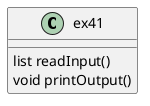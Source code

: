 @startuml
'https://plantuml.com/sequence-diagram

class ex41 {
list readInput()
void printOutput()
}
@enduml